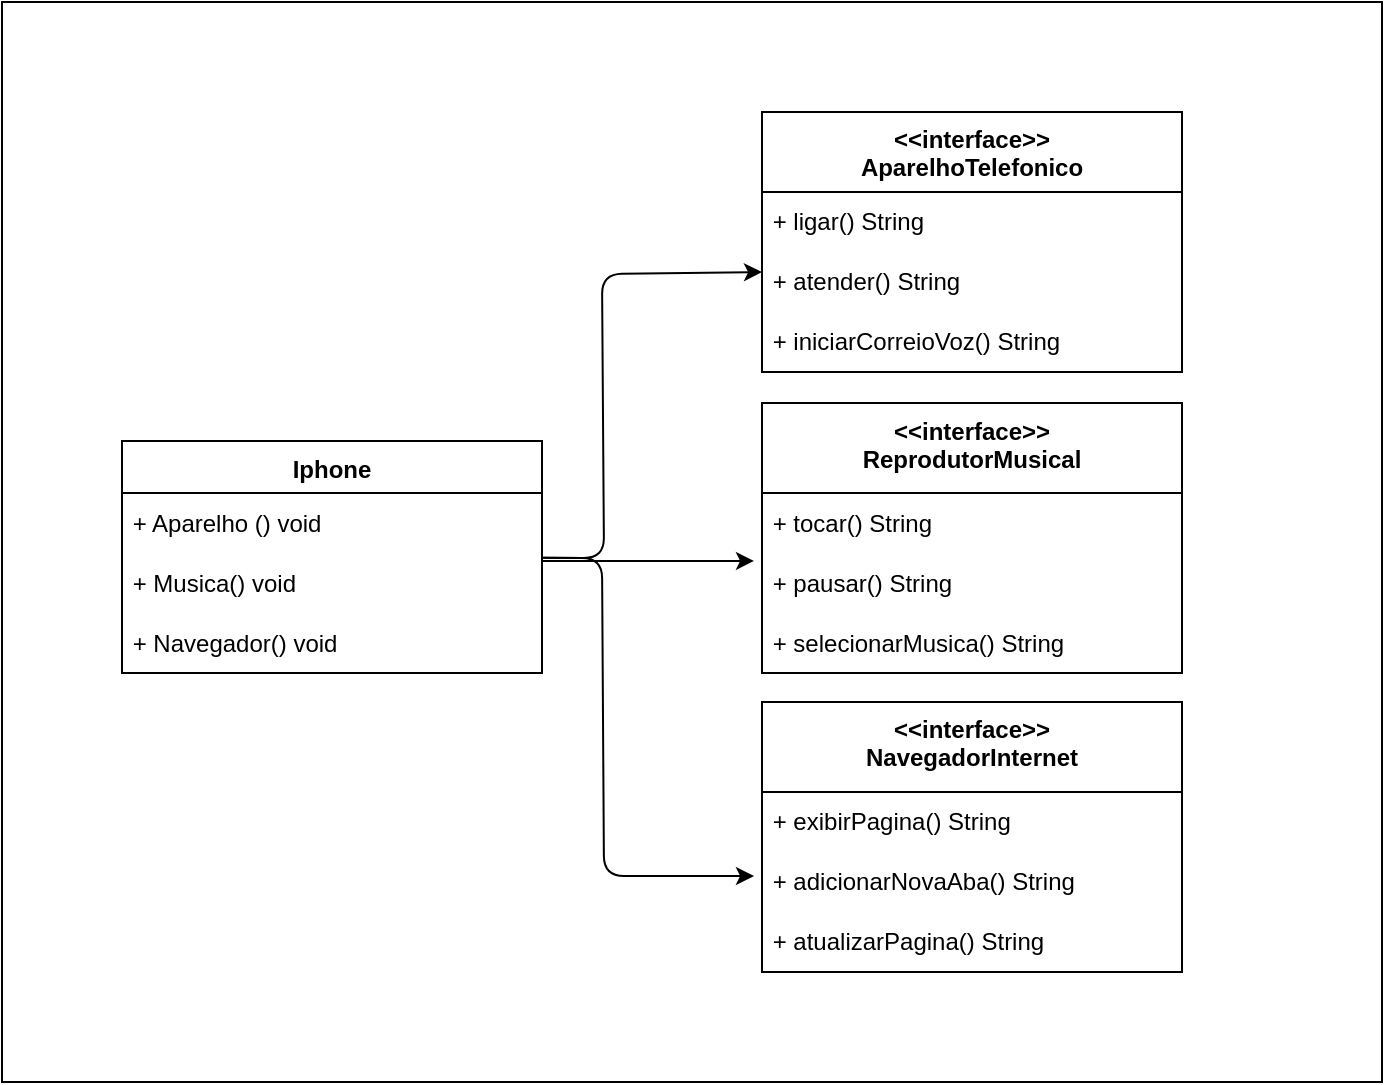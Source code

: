 <mxfile>
    <diagram id="XQmXUNwAuM1xtOiIulqf" name="Página-1">
        <mxGraphModel dx="1333" dy="695" grid="1" gridSize="10" guides="1" tooltips="1" connect="1" arrows="1" fold="1" page="1" pageScale="1" pageWidth="827" pageHeight="1169" math="0" shadow="0">
            <root>
                <mxCell id="0"/>
                <mxCell id="1" parent="0"/>
                <mxCell id="36" value="" style="rounded=0;whiteSpace=wrap;html=1;" parent="1" vertex="1">
                    <mxGeometry x="69" y="45" width="690" height="540" as="geometry"/>
                </mxCell>
                <mxCell id="29" style="edgeStyle=none;html=1;entryX=0;entryY=0.333;entryDx=0;entryDy=0;entryPerimeter=0;" parent="1" source="4" target="15" edge="1">
                    <mxGeometry relative="1" as="geometry">
                        <Array as="points">
                            <mxPoint x="370" y="323"/>
                            <mxPoint x="369" y="181"/>
                        </Array>
                    </mxGeometry>
                </mxCell>
                <mxCell id="30" style="edgeStyle=none;html=1;entryX=-0.019;entryY=0.133;entryDx=0;entryDy=0;entryPerimeter=0;exitX=1;exitY=0.133;exitDx=0;exitDy=0;exitPerimeter=0;" parent="1" source="24" target="18" edge="1">
                    <mxGeometry relative="1" as="geometry"/>
                </mxCell>
                <mxCell id="31" style="edgeStyle=none;html=1;entryX=-0.019;entryY=0.4;entryDx=0;entryDy=0;entryPerimeter=0;" parent="1" source="4" target="21" edge="1">
                    <mxGeometry relative="1" as="geometry">
                        <Array as="points">
                            <mxPoint x="369" y="323"/>
                            <mxPoint x="370" y="482"/>
                        </Array>
                    </mxGeometry>
                </mxCell>
                <mxCell id="4" value="Iphone" style="swimlane;fontStyle=1;align=center;verticalAlign=top;childLayout=stackLayout;horizontal=1;startSize=26;horizontalStack=0;resizeParent=1;resizeParentMax=0;resizeLast=0;collapsible=1;marginBottom=0;whiteSpace=wrap;html=1;" parent="1" vertex="1">
                    <mxGeometry x="129" y="264.5" width="210" height="116" as="geometry"/>
                </mxCell>
                <mxCell id="23" value="&amp;nbsp;+ Aparelho () void" style="text;html=1;align=left;verticalAlign=middle;resizable=0;points=[];autosize=1;strokeColor=none;fillColor=none;" parent="4" vertex="1">
                    <mxGeometry y="26" width="210" height="30" as="geometry"/>
                </mxCell>
                <mxCell id="24" value="&amp;nbsp;+ Musica() void" style="text;html=1;align=left;verticalAlign=middle;resizable=0;points=[];autosize=1;strokeColor=none;fillColor=none;" parent="4" vertex="1">
                    <mxGeometry y="56" width="210" height="30" as="geometry"/>
                </mxCell>
                <mxCell id="25" value="&amp;nbsp;+ Navegador() void" style="text;html=1;align=left;verticalAlign=middle;resizable=0;points=[];autosize=1;strokeColor=none;fillColor=none;" parent="4" vertex="1">
                    <mxGeometry y="86" width="210" height="30" as="geometry"/>
                </mxCell>
                <mxCell id="7" value="&amp;lt;&amp;lt;interface&amp;gt;&amp;gt; &lt;br&gt;AparelhoTelefonico" style="swimlane;fontStyle=1;align=center;verticalAlign=top;childLayout=stackLayout;horizontal=1;startSize=40;horizontalStack=0;resizeParent=1;resizeParentMax=0;resizeLast=0;collapsible=1;marginBottom=0;whiteSpace=wrap;html=1;" parent="1" vertex="1">
                    <mxGeometry x="449" y="100" width="210" height="130" as="geometry"/>
                </mxCell>
                <mxCell id="13" value="&amp;nbsp;+ ligar() String" style="text;html=1;align=left;verticalAlign=middle;resizable=0;points=[];autosize=1;strokeColor=none;fillColor=none;" parent="7" vertex="1">
                    <mxGeometry y="40" width="210" height="30" as="geometry"/>
                </mxCell>
                <mxCell id="15" value="&amp;nbsp;+ atender() String" style="text;html=1;align=left;verticalAlign=middle;resizable=0;points=[];autosize=1;strokeColor=none;fillColor=none;" parent="7" vertex="1">
                    <mxGeometry y="70" width="210" height="30" as="geometry"/>
                </mxCell>
                <mxCell id="16" value="&amp;nbsp;+ iniciarCorreioVoz() String" style="text;html=1;align=left;verticalAlign=middle;resizable=0;points=[];autosize=1;strokeColor=none;fillColor=none;" parent="7" vertex="1">
                    <mxGeometry y="100" width="210" height="30" as="geometry"/>
                </mxCell>
                <mxCell id="8" value="&amp;lt;&amp;lt;interface&amp;gt;&amp;gt;&lt;br&gt;ReprodutorMusical" style="swimlane;fontStyle=1;align=center;verticalAlign=top;childLayout=stackLayout;horizontal=1;startSize=45;horizontalStack=0;resizeParent=1;resizeParentMax=0;resizeLast=0;collapsible=1;marginBottom=0;whiteSpace=wrap;html=1;" parent="1" vertex="1">
                    <mxGeometry x="449" y="245.5" width="210" height="135" as="geometry"/>
                </mxCell>
                <mxCell id="17" value="&amp;nbsp;+ tocar() String" style="text;html=1;align=left;verticalAlign=middle;resizable=0;points=[];autosize=1;strokeColor=none;fillColor=none;" parent="8" vertex="1">
                    <mxGeometry y="45" width="210" height="30" as="geometry"/>
                </mxCell>
                <mxCell id="18" value="&amp;nbsp;+ pausar() String" style="text;html=1;align=left;verticalAlign=middle;resizable=0;points=[];autosize=1;strokeColor=none;fillColor=none;" parent="8" vertex="1">
                    <mxGeometry y="75" width="210" height="30" as="geometry"/>
                </mxCell>
                <mxCell id="19" value="&amp;nbsp;+ selecionarMusica() String" style="text;html=1;align=left;verticalAlign=middle;resizable=0;points=[];autosize=1;strokeColor=none;fillColor=none;" parent="8" vertex="1">
                    <mxGeometry y="105" width="210" height="30" as="geometry"/>
                </mxCell>
                <mxCell id="9" value="&amp;lt;&amp;lt;interface&amp;gt;&amp;gt;&lt;br&gt;NavegadorInternet" style="swimlane;fontStyle=1;align=center;verticalAlign=top;childLayout=stackLayout;horizontal=1;startSize=45;horizontalStack=0;resizeParent=1;resizeParentMax=0;resizeLast=0;collapsible=1;marginBottom=0;whiteSpace=wrap;html=1;" parent="1" vertex="1">
                    <mxGeometry x="449" y="395" width="210" height="135" as="geometry"/>
                </mxCell>
                <mxCell id="20" value="&amp;nbsp;+ exibirPagina() String" style="text;html=1;align=left;verticalAlign=middle;resizable=0;points=[];autosize=1;strokeColor=none;fillColor=none;" parent="9" vertex="1">
                    <mxGeometry y="45" width="210" height="30" as="geometry"/>
                </mxCell>
                <mxCell id="21" value="&amp;nbsp;+ adicionarNovaAba() String" style="text;html=1;align=left;verticalAlign=middle;resizable=0;points=[];autosize=1;strokeColor=none;fillColor=none;" parent="9" vertex="1">
                    <mxGeometry y="75" width="210" height="30" as="geometry"/>
                </mxCell>
                <mxCell id="22" value="&amp;nbsp;+ atualizarPagina() String" style="text;html=1;align=left;verticalAlign=middle;resizable=0;points=[];autosize=1;strokeColor=none;fillColor=none;" parent="9" vertex="1">
                    <mxGeometry y="105" width="210" height="30" as="geometry"/>
                </mxCell>
            </root>
        </mxGraphModel>
    </diagram>
</mxfile>